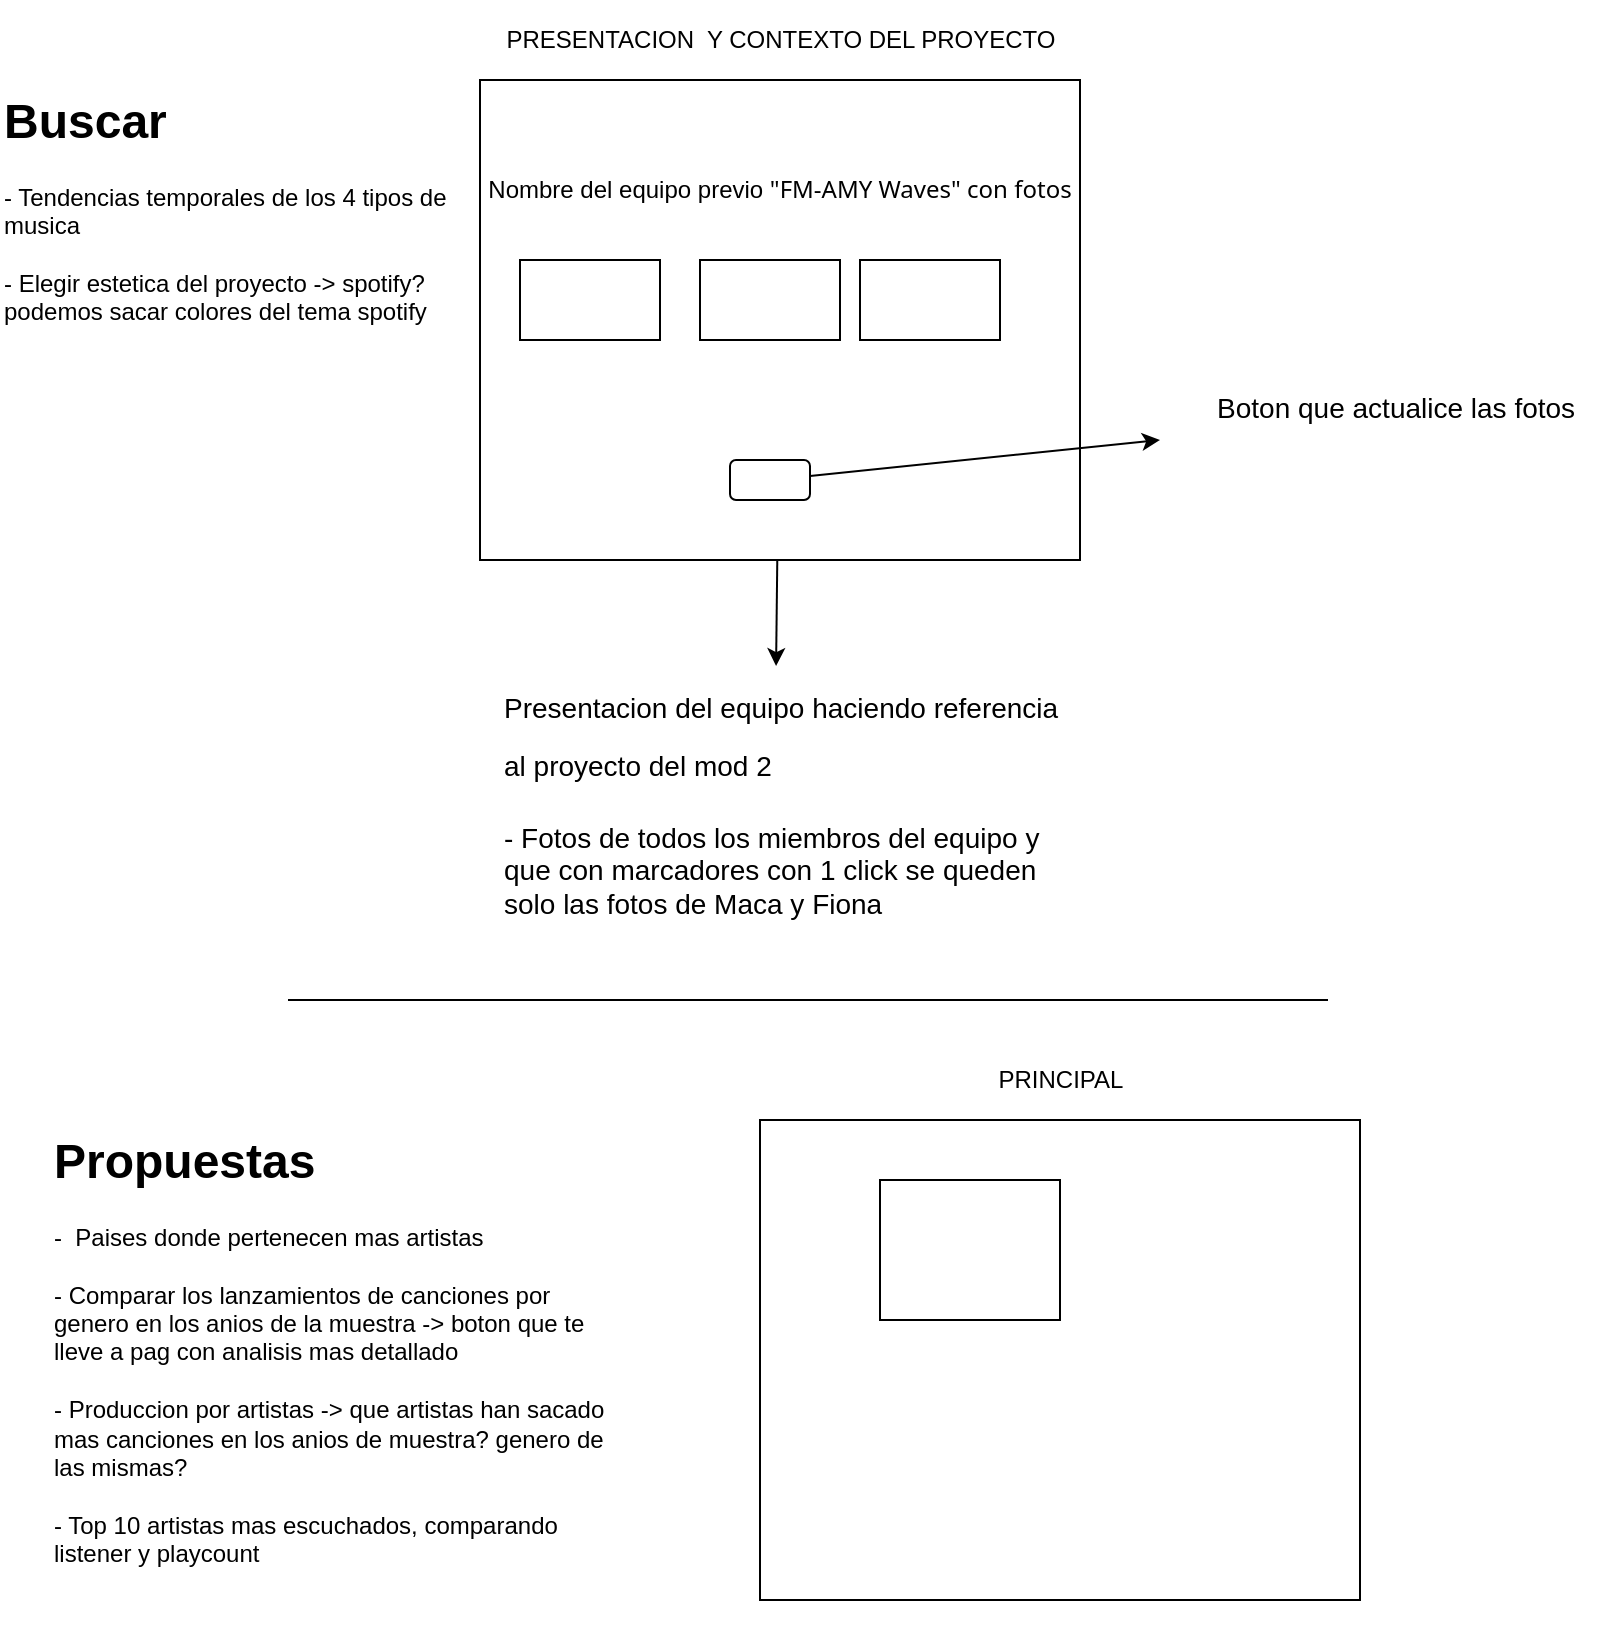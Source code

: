 <mxfile version="25.0.3">
  <diagram name="Page-1" id="We9bZzs3DM0-vuiA2nEg">
    <mxGraphModel dx="1674" dy="746" grid="1" gridSize="10" guides="1" tooltips="1" connect="1" arrows="1" fold="1" page="1" pageScale="1" pageWidth="827" pageHeight="1169" math="0" shadow="0">
      <root>
        <mxCell id="0" />
        <mxCell id="1" parent="0" />
        <mxCell id="3_zgzGlTaNr-AMyUEZeM-1" value="" style="rounded=0;whiteSpace=wrap;html=1;" parent="1" vertex="1">
          <mxGeometry x="250" y="80" width="300" height="240" as="geometry" />
        </mxCell>
        <mxCell id="3_zgzGlTaNr-AMyUEZeM-2" value="PRESENTACION&amp;nbsp; Y CONTEXTO DEL PROYECTO" style="text;html=1;align=center;verticalAlign=middle;whiteSpace=wrap;rounded=0;" parent="1" vertex="1">
          <mxGeometry x="222.5" y="40" width="355" height="40" as="geometry" />
        </mxCell>
        <mxCell id="3_zgzGlTaNr-AMyUEZeM-4" value="&lt;h1 style=&quot;margin-top: 0px;&quot;&gt;&lt;font style=&quot;font-size: 14px; font-weight: normal;&quot;&gt;Presentacion del equipo haciendo referencia al proyecto del mod 2&lt;/font&gt;&lt;/h1&gt;&lt;div&gt;&lt;font style=&quot;font-size: 14px; font-weight: normal;&quot;&gt;- Fotos de todos los miembros del equipo y que con marcadores con 1 click se queden solo las fotos de Maca y Fiona&lt;/font&gt;&lt;/div&gt;" style="text;html=1;whiteSpace=wrap;overflow=hidden;rounded=0;" parent="1" vertex="1">
          <mxGeometry x="260" y="370" width="290" height="160" as="geometry" />
        </mxCell>
        <mxCell id="3_zgzGlTaNr-AMyUEZeM-5" value="" style="endArrow=classic;html=1;rounded=0;entryX=0.476;entryY=0.019;entryDx=0;entryDy=0;entryPerimeter=0;" parent="1" source="3_zgzGlTaNr-AMyUEZeM-1" target="3_zgzGlTaNr-AMyUEZeM-4" edge="1">
          <mxGeometry width="50" height="50" relative="1" as="geometry">
            <mxPoint x="390" y="410" as="sourcePoint" />
            <mxPoint x="370" y="580" as="targetPoint" />
          </mxGeometry>
        </mxCell>
        <mxCell id="3_zgzGlTaNr-AMyUEZeM-6" value="Nombre del equipo previo&amp;nbsp;&lt;span style=&quot;font-family: &#39;Segoe UI&#39;;&quot;&gt;&quot;FM-AMY Waves&quot; con fotos&lt;/span&gt;" style="text;html=1;align=center;verticalAlign=middle;whiteSpace=wrap;rounded=0;" parent="1" vertex="1">
          <mxGeometry x="240" y="120" width="320" height="30" as="geometry" />
        </mxCell>
        <mxCell id="3_zgzGlTaNr-AMyUEZeM-8" value="" style="rounded=0;whiteSpace=wrap;html=1;" parent="1" vertex="1">
          <mxGeometry x="270" y="170" width="70" height="40" as="geometry" />
        </mxCell>
        <mxCell id="3_zgzGlTaNr-AMyUEZeM-9" value="" style="rounded=0;whiteSpace=wrap;html=1;" parent="1" vertex="1">
          <mxGeometry x="360" y="170" width="70" height="40" as="geometry" />
        </mxCell>
        <mxCell id="3_zgzGlTaNr-AMyUEZeM-10" value="" style="rounded=0;whiteSpace=wrap;html=1;" parent="1" vertex="1">
          <mxGeometry x="440" y="170" width="70" height="40" as="geometry" />
        </mxCell>
        <mxCell id="3_zgzGlTaNr-AMyUEZeM-11" value="" style="rounded=1;whiteSpace=wrap;html=1;" parent="1" vertex="1">
          <mxGeometry x="375" y="270" width="40" height="20" as="geometry" />
        </mxCell>
        <mxCell id="3_zgzGlTaNr-AMyUEZeM-12" value="" style="endArrow=classic;html=1;rounded=0;" parent="1" source="3_zgzGlTaNr-AMyUEZeM-11" edge="1">
          <mxGeometry width="50" height="50" relative="1" as="geometry">
            <mxPoint x="500" y="290" as="sourcePoint" />
            <mxPoint x="590" y="260" as="targetPoint" />
          </mxGeometry>
        </mxCell>
        <mxCell id="3_zgzGlTaNr-AMyUEZeM-14" value="&lt;h1 style=&quot;margin-top: 0px;&quot;&gt;&lt;span style=&quot;font-size: 14px; font-weight: 400;&quot;&gt;Boton que actualice las fotos&amp;nbsp;&lt;/span&gt;&lt;/h1&gt;" style="text;html=1;whiteSpace=wrap;overflow=hidden;rounded=0;align=center;" parent="1" vertex="1">
          <mxGeometry x="610" y="220" width="200" height="70" as="geometry" />
        </mxCell>
        <mxCell id="3_zgzGlTaNr-AMyUEZeM-15" value="" style="endArrow=none;html=1;rounded=0;" parent="1" edge="1">
          <mxGeometry width="50" height="50" relative="1" as="geometry">
            <mxPoint x="154" y="540" as="sourcePoint" />
            <mxPoint x="674" y="540" as="targetPoint" />
          </mxGeometry>
        </mxCell>
        <mxCell id="3_zgzGlTaNr-AMyUEZeM-16" value="" style="rounded=0;whiteSpace=wrap;html=1;" parent="1" vertex="1">
          <mxGeometry x="390" y="600" width="300" height="240" as="geometry" />
        </mxCell>
        <mxCell id="3_zgzGlTaNr-AMyUEZeM-17" value="PRINCIPAL" style="text;html=1;align=center;verticalAlign=middle;whiteSpace=wrap;rounded=0;" parent="1" vertex="1">
          <mxGeometry x="362.5" y="560" width="355" height="40" as="geometry" />
        </mxCell>
        <mxCell id="3_zgzGlTaNr-AMyUEZeM-18" value="" style="rounded=0;whiteSpace=wrap;html=1;" parent="1" vertex="1">
          <mxGeometry x="450" y="630" width="90" height="70" as="geometry" />
        </mxCell>
        <mxCell id="4iDO3G8YwvMiH_JXQdIN-1" value="&lt;h1 style=&quot;margin-top: 0px;&quot;&gt;&lt;span style=&quot;background-color: initial;&quot;&gt;Buscar&lt;/span&gt;&lt;/h1&gt;&lt;div&gt;&lt;span style=&quot;background-color: initial;&quot;&gt;- Tendencias temporales de los 4 tipos de musica&lt;/span&gt;&lt;/div&gt;&lt;div&gt;&lt;span style=&quot;background-color: initial;&quot;&gt;&lt;br&gt;&lt;/span&gt;&lt;/div&gt;&lt;div&gt;&lt;span style=&quot;background-color: initial;&quot;&gt;- Elegir estetica del proyecto -&amp;gt; spotify? podemos sacar colores del tema spotify&lt;/span&gt;&lt;/div&gt;" style="text;html=1;whiteSpace=wrap;overflow=hidden;rounded=0;" vertex="1" parent="1">
          <mxGeometry x="10" y="80" width="225" height="200" as="geometry" />
        </mxCell>
        <mxCell id="4iDO3G8YwvMiH_JXQdIN-3" value="&lt;h1 style=&quot;margin-top: 0px;&quot;&gt;&lt;span style=&quot;background-color: initial;&quot;&gt;Propuestas&lt;/span&gt;&lt;/h1&gt;&lt;div&gt;&lt;span style=&quot;background-color: initial;&quot;&gt;-&amp;nbsp; Paises donde pertenecen mas artistas&lt;/span&gt;&lt;/div&gt;&lt;div&gt;&lt;span style=&quot;background-color: initial;&quot;&gt;&lt;br&gt;&lt;/span&gt;&lt;/div&gt;&lt;div&gt;&lt;span style=&quot;background-color: initial;&quot;&gt;- Comparar los lanzamientos de canciones por genero en los anios de la muestra -&amp;gt; boton que te lleve a pag con analisis mas detallado&lt;/span&gt;&lt;/div&gt;&lt;div&gt;&lt;span style=&quot;background-color: initial;&quot;&gt;&lt;br&gt;&lt;/span&gt;&lt;/div&gt;&lt;div&gt;- Produccion por artistas -&amp;gt; que artistas han sacado mas canciones en los anios de muestra? genero de las mismas?&lt;/div&gt;&lt;div&gt;&lt;br&gt;&lt;/div&gt;&lt;div&gt;- Top 10 artistas mas escuchados, comparando listener y playcount&lt;/div&gt;" style="text;html=1;whiteSpace=wrap;overflow=hidden;rounded=0;" vertex="1" parent="1">
          <mxGeometry x="35" y="600" width="285" height="260" as="geometry" />
        </mxCell>
      </root>
    </mxGraphModel>
  </diagram>
</mxfile>
